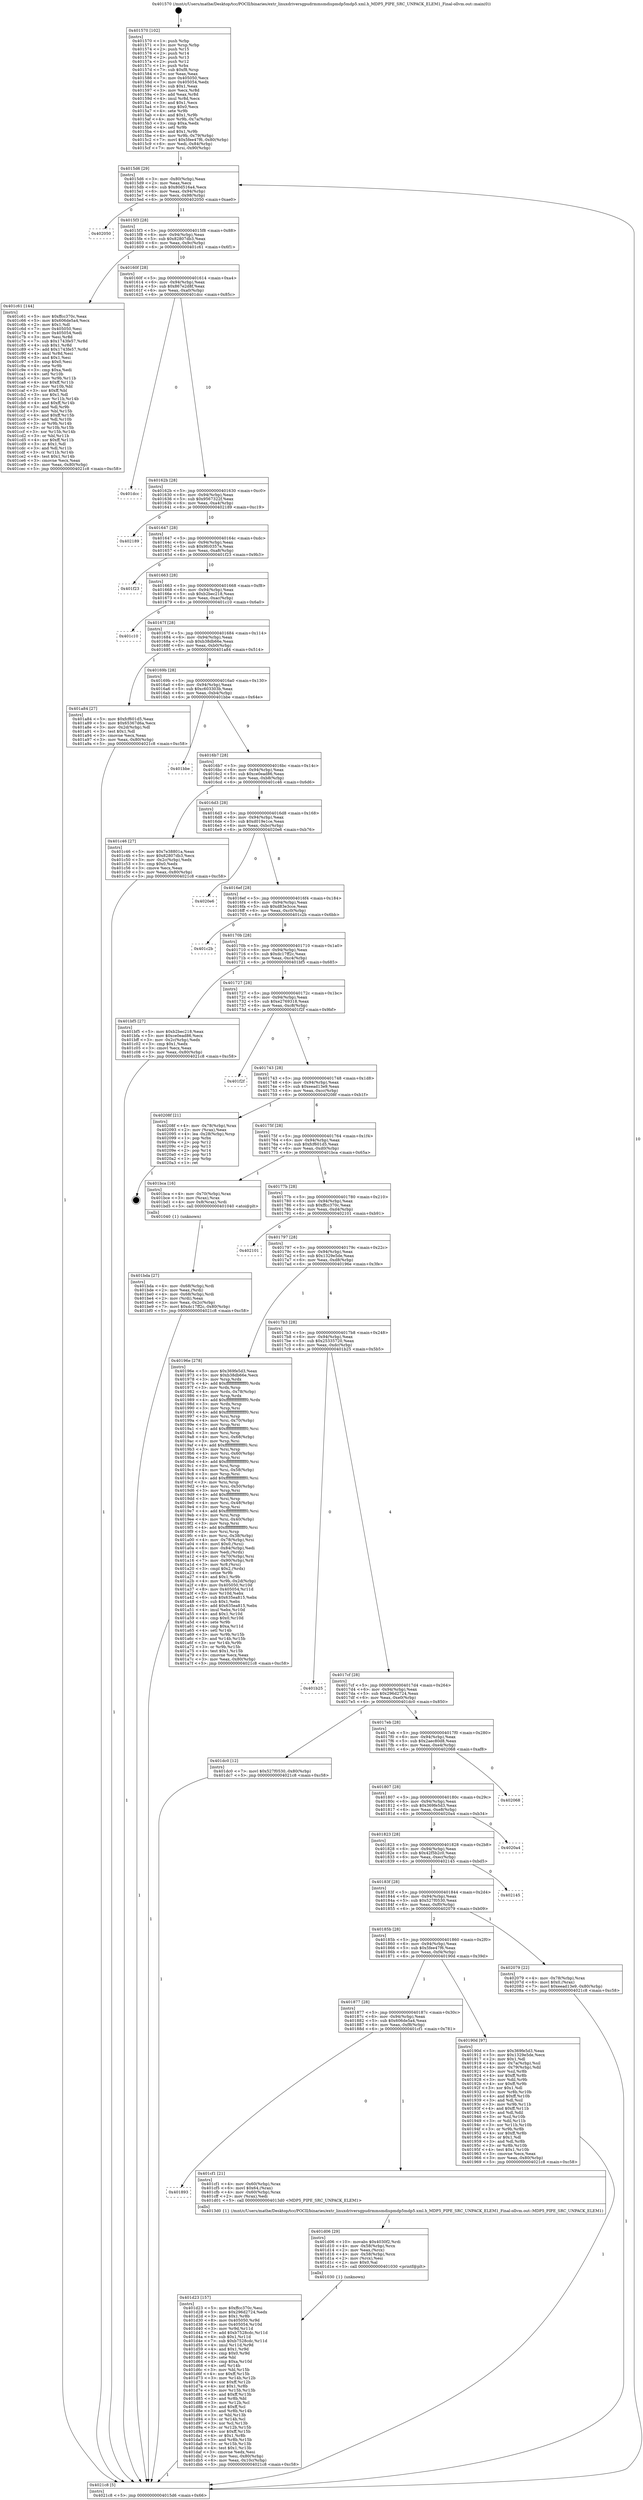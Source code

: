 digraph "0x401570" {
  label = "0x401570 (/mnt/c/Users/mathe/Desktop/tcc/POCII/binaries/extr_linuxdriversgpudrmmsmdispmdp5mdp5.xml.h_MDP5_PIPE_SRC_UNPACK_ELEM1_Final-ollvm.out::main(0))"
  labelloc = "t"
  node[shape=record]

  Entry [label="",width=0.3,height=0.3,shape=circle,fillcolor=black,style=filled]
  "0x4015d6" [label="{
     0x4015d6 [29]\l
     | [instrs]\l
     &nbsp;&nbsp;0x4015d6 \<+3\>: mov -0x80(%rbp),%eax\l
     &nbsp;&nbsp;0x4015d9 \<+2\>: mov %eax,%ecx\l
     &nbsp;&nbsp;0x4015db \<+6\>: sub $0x80d516a4,%ecx\l
     &nbsp;&nbsp;0x4015e1 \<+6\>: mov %eax,-0x94(%rbp)\l
     &nbsp;&nbsp;0x4015e7 \<+6\>: mov %ecx,-0x98(%rbp)\l
     &nbsp;&nbsp;0x4015ed \<+6\>: je 0000000000402050 \<main+0xae0\>\l
  }"]
  "0x402050" [label="{
     0x402050\l
  }", style=dashed]
  "0x4015f3" [label="{
     0x4015f3 [28]\l
     | [instrs]\l
     &nbsp;&nbsp;0x4015f3 \<+5\>: jmp 00000000004015f8 \<main+0x88\>\l
     &nbsp;&nbsp;0x4015f8 \<+6\>: mov -0x94(%rbp),%eax\l
     &nbsp;&nbsp;0x4015fe \<+5\>: sub $0x82807db3,%eax\l
     &nbsp;&nbsp;0x401603 \<+6\>: mov %eax,-0x9c(%rbp)\l
     &nbsp;&nbsp;0x401609 \<+6\>: je 0000000000401c61 \<main+0x6f1\>\l
  }"]
  Exit [label="",width=0.3,height=0.3,shape=circle,fillcolor=black,style=filled,peripheries=2]
  "0x401c61" [label="{
     0x401c61 [144]\l
     | [instrs]\l
     &nbsp;&nbsp;0x401c61 \<+5\>: mov $0xffcc370c,%eax\l
     &nbsp;&nbsp;0x401c66 \<+5\>: mov $0x606de5a4,%ecx\l
     &nbsp;&nbsp;0x401c6b \<+2\>: mov $0x1,%dl\l
     &nbsp;&nbsp;0x401c6d \<+7\>: mov 0x405050,%esi\l
     &nbsp;&nbsp;0x401c74 \<+7\>: mov 0x405054,%edi\l
     &nbsp;&nbsp;0x401c7b \<+3\>: mov %esi,%r8d\l
     &nbsp;&nbsp;0x401c7e \<+7\>: sub $0x1743fe57,%r8d\l
     &nbsp;&nbsp;0x401c85 \<+4\>: sub $0x1,%r8d\l
     &nbsp;&nbsp;0x401c89 \<+7\>: add $0x1743fe57,%r8d\l
     &nbsp;&nbsp;0x401c90 \<+4\>: imul %r8d,%esi\l
     &nbsp;&nbsp;0x401c94 \<+3\>: and $0x1,%esi\l
     &nbsp;&nbsp;0x401c97 \<+3\>: cmp $0x0,%esi\l
     &nbsp;&nbsp;0x401c9a \<+4\>: sete %r9b\l
     &nbsp;&nbsp;0x401c9e \<+3\>: cmp $0xa,%edi\l
     &nbsp;&nbsp;0x401ca1 \<+4\>: setl %r10b\l
     &nbsp;&nbsp;0x401ca5 \<+3\>: mov %r9b,%r11b\l
     &nbsp;&nbsp;0x401ca8 \<+4\>: xor $0xff,%r11b\l
     &nbsp;&nbsp;0x401cac \<+3\>: mov %r10b,%bl\l
     &nbsp;&nbsp;0x401caf \<+3\>: xor $0xff,%bl\l
     &nbsp;&nbsp;0x401cb2 \<+3\>: xor $0x1,%dl\l
     &nbsp;&nbsp;0x401cb5 \<+3\>: mov %r11b,%r14b\l
     &nbsp;&nbsp;0x401cb8 \<+4\>: and $0xff,%r14b\l
     &nbsp;&nbsp;0x401cbc \<+3\>: and %dl,%r9b\l
     &nbsp;&nbsp;0x401cbf \<+3\>: mov %bl,%r15b\l
     &nbsp;&nbsp;0x401cc2 \<+4\>: and $0xff,%r15b\l
     &nbsp;&nbsp;0x401cc6 \<+3\>: and %dl,%r10b\l
     &nbsp;&nbsp;0x401cc9 \<+3\>: or %r9b,%r14b\l
     &nbsp;&nbsp;0x401ccc \<+3\>: or %r10b,%r15b\l
     &nbsp;&nbsp;0x401ccf \<+3\>: xor %r15b,%r14b\l
     &nbsp;&nbsp;0x401cd2 \<+3\>: or %bl,%r11b\l
     &nbsp;&nbsp;0x401cd5 \<+4\>: xor $0xff,%r11b\l
     &nbsp;&nbsp;0x401cd9 \<+3\>: or $0x1,%dl\l
     &nbsp;&nbsp;0x401cdc \<+3\>: and %dl,%r11b\l
     &nbsp;&nbsp;0x401cdf \<+3\>: or %r11b,%r14b\l
     &nbsp;&nbsp;0x401ce2 \<+4\>: test $0x1,%r14b\l
     &nbsp;&nbsp;0x401ce6 \<+3\>: cmovne %ecx,%eax\l
     &nbsp;&nbsp;0x401ce9 \<+3\>: mov %eax,-0x80(%rbp)\l
     &nbsp;&nbsp;0x401cec \<+5\>: jmp 00000000004021c8 \<main+0xc58\>\l
  }"]
  "0x40160f" [label="{
     0x40160f [28]\l
     | [instrs]\l
     &nbsp;&nbsp;0x40160f \<+5\>: jmp 0000000000401614 \<main+0xa4\>\l
     &nbsp;&nbsp;0x401614 \<+6\>: mov -0x94(%rbp),%eax\l
     &nbsp;&nbsp;0x40161a \<+5\>: sub $0x867e2d8f,%eax\l
     &nbsp;&nbsp;0x40161f \<+6\>: mov %eax,-0xa0(%rbp)\l
     &nbsp;&nbsp;0x401625 \<+6\>: je 0000000000401dcc \<main+0x85c\>\l
  }"]
  "0x401d23" [label="{
     0x401d23 [157]\l
     | [instrs]\l
     &nbsp;&nbsp;0x401d23 \<+5\>: mov $0xffcc370c,%esi\l
     &nbsp;&nbsp;0x401d28 \<+5\>: mov $0x296d2724,%edx\l
     &nbsp;&nbsp;0x401d2d \<+3\>: mov $0x1,%r8b\l
     &nbsp;&nbsp;0x401d30 \<+8\>: mov 0x405050,%r9d\l
     &nbsp;&nbsp;0x401d38 \<+8\>: mov 0x405054,%r10d\l
     &nbsp;&nbsp;0x401d40 \<+3\>: mov %r9d,%r11d\l
     &nbsp;&nbsp;0x401d43 \<+7\>: add $0xb7528cdc,%r11d\l
     &nbsp;&nbsp;0x401d4a \<+4\>: sub $0x1,%r11d\l
     &nbsp;&nbsp;0x401d4e \<+7\>: sub $0xb7528cdc,%r11d\l
     &nbsp;&nbsp;0x401d55 \<+4\>: imul %r11d,%r9d\l
     &nbsp;&nbsp;0x401d59 \<+4\>: and $0x1,%r9d\l
     &nbsp;&nbsp;0x401d5d \<+4\>: cmp $0x0,%r9d\l
     &nbsp;&nbsp;0x401d61 \<+3\>: sete %bl\l
     &nbsp;&nbsp;0x401d64 \<+4\>: cmp $0xa,%r10d\l
     &nbsp;&nbsp;0x401d68 \<+4\>: setl %r14b\l
     &nbsp;&nbsp;0x401d6c \<+3\>: mov %bl,%r15b\l
     &nbsp;&nbsp;0x401d6f \<+4\>: xor $0xff,%r15b\l
     &nbsp;&nbsp;0x401d73 \<+3\>: mov %r14b,%r12b\l
     &nbsp;&nbsp;0x401d76 \<+4\>: xor $0xff,%r12b\l
     &nbsp;&nbsp;0x401d7a \<+4\>: xor $0x1,%r8b\l
     &nbsp;&nbsp;0x401d7e \<+3\>: mov %r15b,%r13b\l
     &nbsp;&nbsp;0x401d81 \<+4\>: and $0xff,%r13b\l
     &nbsp;&nbsp;0x401d85 \<+3\>: and %r8b,%bl\l
     &nbsp;&nbsp;0x401d88 \<+3\>: mov %r12b,%cl\l
     &nbsp;&nbsp;0x401d8b \<+3\>: and $0xff,%cl\l
     &nbsp;&nbsp;0x401d8e \<+3\>: and %r8b,%r14b\l
     &nbsp;&nbsp;0x401d91 \<+3\>: or %bl,%r13b\l
     &nbsp;&nbsp;0x401d94 \<+3\>: or %r14b,%cl\l
     &nbsp;&nbsp;0x401d97 \<+3\>: xor %cl,%r13b\l
     &nbsp;&nbsp;0x401d9a \<+3\>: or %r12b,%r15b\l
     &nbsp;&nbsp;0x401d9d \<+4\>: xor $0xff,%r15b\l
     &nbsp;&nbsp;0x401da1 \<+4\>: or $0x1,%r8b\l
     &nbsp;&nbsp;0x401da5 \<+3\>: and %r8b,%r15b\l
     &nbsp;&nbsp;0x401da8 \<+3\>: or %r15b,%r13b\l
     &nbsp;&nbsp;0x401dab \<+4\>: test $0x1,%r13b\l
     &nbsp;&nbsp;0x401daf \<+3\>: cmovne %edx,%esi\l
     &nbsp;&nbsp;0x401db2 \<+3\>: mov %esi,-0x80(%rbp)\l
     &nbsp;&nbsp;0x401db5 \<+6\>: mov %eax,-0x10c(%rbp)\l
     &nbsp;&nbsp;0x401dbb \<+5\>: jmp 00000000004021c8 \<main+0xc58\>\l
  }"]
  "0x401dcc" [label="{
     0x401dcc\l
  }", style=dashed]
  "0x40162b" [label="{
     0x40162b [28]\l
     | [instrs]\l
     &nbsp;&nbsp;0x40162b \<+5\>: jmp 0000000000401630 \<main+0xc0\>\l
     &nbsp;&nbsp;0x401630 \<+6\>: mov -0x94(%rbp),%eax\l
     &nbsp;&nbsp;0x401636 \<+5\>: sub $0x9567322f,%eax\l
     &nbsp;&nbsp;0x40163b \<+6\>: mov %eax,-0xa4(%rbp)\l
     &nbsp;&nbsp;0x401641 \<+6\>: je 0000000000402189 \<main+0xc19\>\l
  }"]
  "0x401d06" [label="{
     0x401d06 [29]\l
     | [instrs]\l
     &nbsp;&nbsp;0x401d06 \<+10\>: movabs $0x4030f2,%rdi\l
     &nbsp;&nbsp;0x401d10 \<+4\>: mov -0x58(%rbp),%rcx\l
     &nbsp;&nbsp;0x401d14 \<+2\>: mov %eax,(%rcx)\l
     &nbsp;&nbsp;0x401d16 \<+4\>: mov -0x58(%rbp),%rcx\l
     &nbsp;&nbsp;0x401d1a \<+2\>: mov (%rcx),%esi\l
     &nbsp;&nbsp;0x401d1c \<+2\>: mov $0x0,%al\l
     &nbsp;&nbsp;0x401d1e \<+5\>: call 0000000000401030 \<printf@plt\>\l
     | [calls]\l
     &nbsp;&nbsp;0x401030 \{1\} (unknown)\l
  }"]
  "0x402189" [label="{
     0x402189\l
  }", style=dashed]
  "0x401647" [label="{
     0x401647 [28]\l
     | [instrs]\l
     &nbsp;&nbsp;0x401647 \<+5\>: jmp 000000000040164c \<main+0xdc\>\l
     &nbsp;&nbsp;0x40164c \<+6\>: mov -0x94(%rbp),%eax\l
     &nbsp;&nbsp;0x401652 \<+5\>: sub $0x9fc0357e,%eax\l
     &nbsp;&nbsp;0x401657 \<+6\>: mov %eax,-0xa8(%rbp)\l
     &nbsp;&nbsp;0x40165d \<+6\>: je 0000000000401f23 \<main+0x9b3\>\l
  }"]
  "0x401893" [label="{
     0x401893\l
  }", style=dashed]
  "0x401f23" [label="{
     0x401f23\l
  }", style=dashed]
  "0x401663" [label="{
     0x401663 [28]\l
     | [instrs]\l
     &nbsp;&nbsp;0x401663 \<+5\>: jmp 0000000000401668 \<main+0xf8\>\l
     &nbsp;&nbsp;0x401668 \<+6\>: mov -0x94(%rbp),%eax\l
     &nbsp;&nbsp;0x40166e \<+5\>: sub $0xb2bec218,%eax\l
     &nbsp;&nbsp;0x401673 \<+6\>: mov %eax,-0xac(%rbp)\l
     &nbsp;&nbsp;0x401679 \<+6\>: je 0000000000401c10 \<main+0x6a0\>\l
  }"]
  "0x401cf1" [label="{
     0x401cf1 [21]\l
     | [instrs]\l
     &nbsp;&nbsp;0x401cf1 \<+4\>: mov -0x60(%rbp),%rax\l
     &nbsp;&nbsp;0x401cf5 \<+6\>: movl $0x64,(%rax)\l
     &nbsp;&nbsp;0x401cfb \<+4\>: mov -0x60(%rbp),%rax\l
     &nbsp;&nbsp;0x401cff \<+2\>: mov (%rax),%edi\l
     &nbsp;&nbsp;0x401d01 \<+5\>: call 00000000004013d0 \<MDP5_PIPE_SRC_UNPACK_ELEM1\>\l
     | [calls]\l
     &nbsp;&nbsp;0x4013d0 \{1\} (/mnt/c/Users/mathe/Desktop/tcc/POCII/binaries/extr_linuxdriversgpudrmmsmdispmdp5mdp5.xml.h_MDP5_PIPE_SRC_UNPACK_ELEM1_Final-ollvm.out::MDP5_PIPE_SRC_UNPACK_ELEM1)\l
  }"]
  "0x401c10" [label="{
     0x401c10\l
  }", style=dashed]
  "0x40167f" [label="{
     0x40167f [28]\l
     | [instrs]\l
     &nbsp;&nbsp;0x40167f \<+5\>: jmp 0000000000401684 \<main+0x114\>\l
     &nbsp;&nbsp;0x401684 \<+6\>: mov -0x94(%rbp),%eax\l
     &nbsp;&nbsp;0x40168a \<+5\>: sub $0xb38db66e,%eax\l
     &nbsp;&nbsp;0x40168f \<+6\>: mov %eax,-0xb0(%rbp)\l
     &nbsp;&nbsp;0x401695 \<+6\>: je 0000000000401a84 \<main+0x514\>\l
  }"]
  "0x401bda" [label="{
     0x401bda [27]\l
     | [instrs]\l
     &nbsp;&nbsp;0x401bda \<+4\>: mov -0x68(%rbp),%rdi\l
     &nbsp;&nbsp;0x401bde \<+2\>: mov %eax,(%rdi)\l
     &nbsp;&nbsp;0x401be0 \<+4\>: mov -0x68(%rbp),%rdi\l
     &nbsp;&nbsp;0x401be4 \<+2\>: mov (%rdi),%eax\l
     &nbsp;&nbsp;0x401be6 \<+3\>: mov %eax,-0x2c(%rbp)\l
     &nbsp;&nbsp;0x401be9 \<+7\>: movl $0xdc17ff2c,-0x80(%rbp)\l
     &nbsp;&nbsp;0x401bf0 \<+5\>: jmp 00000000004021c8 \<main+0xc58\>\l
  }"]
  "0x401a84" [label="{
     0x401a84 [27]\l
     | [instrs]\l
     &nbsp;&nbsp;0x401a84 \<+5\>: mov $0xfcf601d5,%eax\l
     &nbsp;&nbsp;0x401a89 \<+5\>: mov $0x65367d6a,%ecx\l
     &nbsp;&nbsp;0x401a8e \<+3\>: mov -0x2d(%rbp),%dl\l
     &nbsp;&nbsp;0x401a91 \<+3\>: test $0x1,%dl\l
     &nbsp;&nbsp;0x401a94 \<+3\>: cmovne %ecx,%eax\l
     &nbsp;&nbsp;0x401a97 \<+3\>: mov %eax,-0x80(%rbp)\l
     &nbsp;&nbsp;0x401a9a \<+5\>: jmp 00000000004021c8 \<main+0xc58\>\l
  }"]
  "0x40169b" [label="{
     0x40169b [28]\l
     | [instrs]\l
     &nbsp;&nbsp;0x40169b \<+5\>: jmp 00000000004016a0 \<main+0x130\>\l
     &nbsp;&nbsp;0x4016a0 \<+6\>: mov -0x94(%rbp),%eax\l
     &nbsp;&nbsp;0x4016a6 \<+5\>: sub $0xc603303b,%eax\l
     &nbsp;&nbsp;0x4016ab \<+6\>: mov %eax,-0xb4(%rbp)\l
     &nbsp;&nbsp;0x4016b1 \<+6\>: je 0000000000401bbe \<main+0x64e\>\l
  }"]
  "0x401570" [label="{
     0x401570 [102]\l
     | [instrs]\l
     &nbsp;&nbsp;0x401570 \<+1\>: push %rbp\l
     &nbsp;&nbsp;0x401571 \<+3\>: mov %rsp,%rbp\l
     &nbsp;&nbsp;0x401574 \<+2\>: push %r15\l
     &nbsp;&nbsp;0x401576 \<+2\>: push %r14\l
     &nbsp;&nbsp;0x401578 \<+2\>: push %r13\l
     &nbsp;&nbsp;0x40157a \<+2\>: push %r12\l
     &nbsp;&nbsp;0x40157c \<+1\>: push %rbx\l
     &nbsp;&nbsp;0x40157d \<+7\>: sub $0xf8,%rsp\l
     &nbsp;&nbsp;0x401584 \<+2\>: xor %eax,%eax\l
     &nbsp;&nbsp;0x401586 \<+7\>: mov 0x405050,%ecx\l
     &nbsp;&nbsp;0x40158d \<+7\>: mov 0x405054,%edx\l
     &nbsp;&nbsp;0x401594 \<+3\>: sub $0x1,%eax\l
     &nbsp;&nbsp;0x401597 \<+3\>: mov %ecx,%r8d\l
     &nbsp;&nbsp;0x40159a \<+3\>: add %eax,%r8d\l
     &nbsp;&nbsp;0x40159d \<+4\>: imul %r8d,%ecx\l
     &nbsp;&nbsp;0x4015a1 \<+3\>: and $0x1,%ecx\l
     &nbsp;&nbsp;0x4015a4 \<+3\>: cmp $0x0,%ecx\l
     &nbsp;&nbsp;0x4015a7 \<+4\>: sete %r9b\l
     &nbsp;&nbsp;0x4015ab \<+4\>: and $0x1,%r9b\l
     &nbsp;&nbsp;0x4015af \<+4\>: mov %r9b,-0x7a(%rbp)\l
     &nbsp;&nbsp;0x4015b3 \<+3\>: cmp $0xa,%edx\l
     &nbsp;&nbsp;0x4015b6 \<+4\>: setl %r9b\l
     &nbsp;&nbsp;0x4015ba \<+4\>: and $0x1,%r9b\l
     &nbsp;&nbsp;0x4015be \<+4\>: mov %r9b,-0x79(%rbp)\l
     &nbsp;&nbsp;0x4015c2 \<+7\>: movl $0x5fee47f6,-0x80(%rbp)\l
     &nbsp;&nbsp;0x4015c9 \<+6\>: mov %edi,-0x84(%rbp)\l
     &nbsp;&nbsp;0x4015cf \<+7\>: mov %rsi,-0x90(%rbp)\l
  }"]
  "0x401bbe" [label="{
     0x401bbe\l
  }", style=dashed]
  "0x4016b7" [label="{
     0x4016b7 [28]\l
     | [instrs]\l
     &nbsp;&nbsp;0x4016b7 \<+5\>: jmp 00000000004016bc \<main+0x14c\>\l
     &nbsp;&nbsp;0x4016bc \<+6\>: mov -0x94(%rbp),%eax\l
     &nbsp;&nbsp;0x4016c2 \<+5\>: sub $0xce0ead86,%eax\l
     &nbsp;&nbsp;0x4016c7 \<+6\>: mov %eax,-0xb8(%rbp)\l
     &nbsp;&nbsp;0x4016cd \<+6\>: je 0000000000401c46 \<main+0x6d6\>\l
  }"]
  "0x4021c8" [label="{
     0x4021c8 [5]\l
     | [instrs]\l
     &nbsp;&nbsp;0x4021c8 \<+5\>: jmp 00000000004015d6 \<main+0x66\>\l
  }"]
  "0x401c46" [label="{
     0x401c46 [27]\l
     | [instrs]\l
     &nbsp;&nbsp;0x401c46 \<+5\>: mov $0x7e38801a,%eax\l
     &nbsp;&nbsp;0x401c4b \<+5\>: mov $0x82807db3,%ecx\l
     &nbsp;&nbsp;0x401c50 \<+3\>: mov -0x2c(%rbp),%edx\l
     &nbsp;&nbsp;0x401c53 \<+3\>: cmp $0x0,%edx\l
     &nbsp;&nbsp;0x401c56 \<+3\>: cmove %ecx,%eax\l
     &nbsp;&nbsp;0x401c59 \<+3\>: mov %eax,-0x80(%rbp)\l
     &nbsp;&nbsp;0x401c5c \<+5\>: jmp 00000000004021c8 \<main+0xc58\>\l
  }"]
  "0x4016d3" [label="{
     0x4016d3 [28]\l
     | [instrs]\l
     &nbsp;&nbsp;0x4016d3 \<+5\>: jmp 00000000004016d8 \<main+0x168\>\l
     &nbsp;&nbsp;0x4016d8 \<+6\>: mov -0x94(%rbp),%eax\l
     &nbsp;&nbsp;0x4016de \<+5\>: sub $0xd019e1ce,%eax\l
     &nbsp;&nbsp;0x4016e3 \<+6\>: mov %eax,-0xbc(%rbp)\l
     &nbsp;&nbsp;0x4016e9 \<+6\>: je 00000000004020e6 \<main+0xb76\>\l
  }"]
  "0x401877" [label="{
     0x401877 [28]\l
     | [instrs]\l
     &nbsp;&nbsp;0x401877 \<+5\>: jmp 000000000040187c \<main+0x30c\>\l
     &nbsp;&nbsp;0x40187c \<+6\>: mov -0x94(%rbp),%eax\l
     &nbsp;&nbsp;0x401882 \<+5\>: sub $0x606de5a4,%eax\l
     &nbsp;&nbsp;0x401887 \<+6\>: mov %eax,-0xf8(%rbp)\l
     &nbsp;&nbsp;0x40188d \<+6\>: je 0000000000401cf1 \<main+0x781\>\l
  }"]
  "0x4020e6" [label="{
     0x4020e6\l
  }", style=dashed]
  "0x4016ef" [label="{
     0x4016ef [28]\l
     | [instrs]\l
     &nbsp;&nbsp;0x4016ef \<+5\>: jmp 00000000004016f4 \<main+0x184\>\l
     &nbsp;&nbsp;0x4016f4 \<+6\>: mov -0x94(%rbp),%eax\l
     &nbsp;&nbsp;0x4016fa \<+5\>: sub $0xd83e3cce,%eax\l
     &nbsp;&nbsp;0x4016ff \<+6\>: mov %eax,-0xc0(%rbp)\l
     &nbsp;&nbsp;0x401705 \<+6\>: je 0000000000401c2b \<main+0x6bb\>\l
  }"]
  "0x40190d" [label="{
     0x40190d [97]\l
     | [instrs]\l
     &nbsp;&nbsp;0x40190d \<+5\>: mov $0x369fe5d3,%eax\l
     &nbsp;&nbsp;0x401912 \<+5\>: mov $0x1329e5de,%ecx\l
     &nbsp;&nbsp;0x401917 \<+2\>: mov $0x1,%dl\l
     &nbsp;&nbsp;0x401919 \<+4\>: mov -0x7a(%rbp),%sil\l
     &nbsp;&nbsp;0x40191d \<+4\>: mov -0x79(%rbp),%dil\l
     &nbsp;&nbsp;0x401921 \<+3\>: mov %sil,%r8b\l
     &nbsp;&nbsp;0x401924 \<+4\>: xor $0xff,%r8b\l
     &nbsp;&nbsp;0x401928 \<+3\>: mov %dil,%r9b\l
     &nbsp;&nbsp;0x40192b \<+4\>: xor $0xff,%r9b\l
     &nbsp;&nbsp;0x40192f \<+3\>: xor $0x1,%dl\l
     &nbsp;&nbsp;0x401932 \<+3\>: mov %r8b,%r10b\l
     &nbsp;&nbsp;0x401935 \<+4\>: and $0xff,%r10b\l
     &nbsp;&nbsp;0x401939 \<+3\>: and %dl,%sil\l
     &nbsp;&nbsp;0x40193c \<+3\>: mov %r9b,%r11b\l
     &nbsp;&nbsp;0x40193f \<+4\>: and $0xff,%r11b\l
     &nbsp;&nbsp;0x401943 \<+3\>: and %dl,%dil\l
     &nbsp;&nbsp;0x401946 \<+3\>: or %sil,%r10b\l
     &nbsp;&nbsp;0x401949 \<+3\>: or %dil,%r11b\l
     &nbsp;&nbsp;0x40194c \<+3\>: xor %r11b,%r10b\l
     &nbsp;&nbsp;0x40194f \<+3\>: or %r9b,%r8b\l
     &nbsp;&nbsp;0x401952 \<+4\>: xor $0xff,%r8b\l
     &nbsp;&nbsp;0x401956 \<+3\>: or $0x1,%dl\l
     &nbsp;&nbsp;0x401959 \<+3\>: and %dl,%r8b\l
     &nbsp;&nbsp;0x40195c \<+3\>: or %r8b,%r10b\l
     &nbsp;&nbsp;0x40195f \<+4\>: test $0x1,%r10b\l
     &nbsp;&nbsp;0x401963 \<+3\>: cmovne %ecx,%eax\l
     &nbsp;&nbsp;0x401966 \<+3\>: mov %eax,-0x80(%rbp)\l
     &nbsp;&nbsp;0x401969 \<+5\>: jmp 00000000004021c8 \<main+0xc58\>\l
  }"]
  "0x401c2b" [label="{
     0x401c2b\l
  }", style=dashed]
  "0x40170b" [label="{
     0x40170b [28]\l
     | [instrs]\l
     &nbsp;&nbsp;0x40170b \<+5\>: jmp 0000000000401710 \<main+0x1a0\>\l
     &nbsp;&nbsp;0x401710 \<+6\>: mov -0x94(%rbp),%eax\l
     &nbsp;&nbsp;0x401716 \<+5\>: sub $0xdc17ff2c,%eax\l
     &nbsp;&nbsp;0x40171b \<+6\>: mov %eax,-0xc4(%rbp)\l
     &nbsp;&nbsp;0x401721 \<+6\>: je 0000000000401bf5 \<main+0x685\>\l
  }"]
  "0x40185b" [label="{
     0x40185b [28]\l
     | [instrs]\l
     &nbsp;&nbsp;0x40185b \<+5\>: jmp 0000000000401860 \<main+0x2f0\>\l
     &nbsp;&nbsp;0x401860 \<+6\>: mov -0x94(%rbp),%eax\l
     &nbsp;&nbsp;0x401866 \<+5\>: sub $0x5fee47f6,%eax\l
     &nbsp;&nbsp;0x40186b \<+6\>: mov %eax,-0xf4(%rbp)\l
     &nbsp;&nbsp;0x401871 \<+6\>: je 000000000040190d \<main+0x39d\>\l
  }"]
  "0x401bf5" [label="{
     0x401bf5 [27]\l
     | [instrs]\l
     &nbsp;&nbsp;0x401bf5 \<+5\>: mov $0xb2bec218,%eax\l
     &nbsp;&nbsp;0x401bfa \<+5\>: mov $0xce0ead86,%ecx\l
     &nbsp;&nbsp;0x401bff \<+3\>: mov -0x2c(%rbp),%edx\l
     &nbsp;&nbsp;0x401c02 \<+3\>: cmp $0x1,%edx\l
     &nbsp;&nbsp;0x401c05 \<+3\>: cmovl %ecx,%eax\l
     &nbsp;&nbsp;0x401c08 \<+3\>: mov %eax,-0x80(%rbp)\l
     &nbsp;&nbsp;0x401c0b \<+5\>: jmp 00000000004021c8 \<main+0xc58\>\l
  }"]
  "0x401727" [label="{
     0x401727 [28]\l
     | [instrs]\l
     &nbsp;&nbsp;0x401727 \<+5\>: jmp 000000000040172c \<main+0x1bc\>\l
     &nbsp;&nbsp;0x40172c \<+6\>: mov -0x94(%rbp),%eax\l
     &nbsp;&nbsp;0x401732 \<+5\>: sub $0xe2769318,%eax\l
     &nbsp;&nbsp;0x401737 \<+6\>: mov %eax,-0xc8(%rbp)\l
     &nbsp;&nbsp;0x40173d \<+6\>: je 0000000000401f2f \<main+0x9bf\>\l
  }"]
  "0x402079" [label="{
     0x402079 [22]\l
     | [instrs]\l
     &nbsp;&nbsp;0x402079 \<+4\>: mov -0x78(%rbp),%rax\l
     &nbsp;&nbsp;0x40207d \<+6\>: movl $0x0,(%rax)\l
     &nbsp;&nbsp;0x402083 \<+7\>: movl $0xeead13e9,-0x80(%rbp)\l
     &nbsp;&nbsp;0x40208a \<+5\>: jmp 00000000004021c8 \<main+0xc58\>\l
  }"]
  "0x401f2f" [label="{
     0x401f2f\l
  }", style=dashed]
  "0x401743" [label="{
     0x401743 [28]\l
     | [instrs]\l
     &nbsp;&nbsp;0x401743 \<+5\>: jmp 0000000000401748 \<main+0x1d8\>\l
     &nbsp;&nbsp;0x401748 \<+6\>: mov -0x94(%rbp),%eax\l
     &nbsp;&nbsp;0x40174e \<+5\>: sub $0xeead13e9,%eax\l
     &nbsp;&nbsp;0x401753 \<+6\>: mov %eax,-0xcc(%rbp)\l
     &nbsp;&nbsp;0x401759 \<+6\>: je 000000000040208f \<main+0xb1f\>\l
  }"]
  "0x40183f" [label="{
     0x40183f [28]\l
     | [instrs]\l
     &nbsp;&nbsp;0x40183f \<+5\>: jmp 0000000000401844 \<main+0x2d4\>\l
     &nbsp;&nbsp;0x401844 \<+6\>: mov -0x94(%rbp),%eax\l
     &nbsp;&nbsp;0x40184a \<+5\>: sub $0x527f0530,%eax\l
     &nbsp;&nbsp;0x40184f \<+6\>: mov %eax,-0xf0(%rbp)\l
     &nbsp;&nbsp;0x401855 \<+6\>: je 0000000000402079 \<main+0xb09\>\l
  }"]
  "0x40208f" [label="{
     0x40208f [21]\l
     | [instrs]\l
     &nbsp;&nbsp;0x40208f \<+4\>: mov -0x78(%rbp),%rax\l
     &nbsp;&nbsp;0x402093 \<+2\>: mov (%rax),%eax\l
     &nbsp;&nbsp;0x402095 \<+4\>: lea -0x28(%rbp),%rsp\l
     &nbsp;&nbsp;0x402099 \<+1\>: pop %rbx\l
     &nbsp;&nbsp;0x40209a \<+2\>: pop %r12\l
     &nbsp;&nbsp;0x40209c \<+2\>: pop %r13\l
     &nbsp;&nbsp;0x40209e \<+2\>: pop %r14\l
     &nbsp;&nbsp;0x4020a0 \<+2\>: pop %r15\l
     &nbsp;&nbsp;0x4020a2 \<+1\>: pop %rbp\l
     &nbsp;&nbsp;0x4020a3 \<+1\>: ret\l
  }"]
  "0x40175f" [label="{
     0x40175f [28]\l
     | [instrs]\l
     &nbsp;&nbsp;0x40175f \<+5\>: jmp 0000000000401764 \<main+0x1f4\>\l
     &nbsp;&nbsp;0x401764 \<+6\>: mov -0x94(%rbp),%eax\l
     &nbsp;&nbsp;0x40176a \<+5\>: sub $0xfcf601d5,%eax\l
     &nbsp;&nbsp;0x40176f \<+6\>: mov %eax,-0xd0(%rbp)\l
     &nbsp;&nbsp;0x401775 \<+6\>: je 0000000000401bca \<main+0x65a\>\l
  }"]
  "0x402145" [label="{
     0x402145\l
  }", style=dashed]
  "0x401bca" [label="{
     0x401bca [16]\l
     | [instrs]\l
     &nbsp;&nbsp;0x401bca \<+4\>: mov -0x70(%rbp),%rax\l
     &nbsp;&nbsp;0x401bce \<+3\>: mov (%rax),%rax\l
     &nbsp;&nbsp;0x401bd1 \<+4\>: mov 0x8(%rax),%rdi\l
     &nbsp;&nbsp;0x401bd5 \<+5\>: call 0000000000401040 \<atoi@plt\>\l
     | [calls]\l
     &nbsp;&nbsp;0x401040 \{1\} (unknown)\l
  }"]
  "0x40177b" [label="{
     0x40177b [28]\l
     | [instrs]\l
     &nbsp;&nbsp;0x40177b \<+5\>: jmp 0000000000401780 \<main+0x210\>\l
     &nbsp;&nbsp;0x401780 \<+6\>: mov -0x94(%rbp),%eax\l
     &nbsp;&nbsp;0x401786 \<+5\>: sub $0xffcc370c,%eax\l
     &nbsp;&nbsp;0x40178b \<+6\>: mov %eax,-0xd4(%rbp)\l
     &nbsp;&nbsp;0x401791 \<+6\>: je 0000000000402101 \<main+0xb91\>\l
  }"]
  "0x401823" [label="{
     0x401823 [28]\l
     | [instrs]\l
     &nbsp;&nbsp;0x401823 \<+5\>: jmp 0000000000401828 \<main+0x2b8\>\l
     &nbsp;&nbsp;0x401828 \<+6\>: mov -0x94(%rbp),%eax\l
     &nbsp;&nbsp;0x40182e \<+5\>: sub $0x42f5b2c0,%eax\l
     &nbsp;&nbsp;0x401833 \<+6\>: mov %eax,-0xec(%rbp)\l
     &nbsp;&nbsp;0x401839 \<+6\>: je 0000000000402145 \<main+0xbd5\>\l
  }"]
  "0x402101" [label="{
     0x402101\l
  }", style=dashed]
  "0x401797" [label="{
     0x401797 [28]\l
     | [instrs]\l
     &nbsp;&nbsp;0x401797 \<+5\>: jmp 000000000040179c \<main+0x22c\>\l
     &nbsp;&nbsp;0x40179c \<+6\>: mov -0x94(%rbp),%eax\l
     &nbsp;&nbsp;0x4017a2 \<+5\>: sub $0x1329e5de,%eax\l
     &nbsp;&nbsp;0x4017a7 \<+6\>: mov %eax,-0xd8(%rbp)\l
     &nbsp;&nbsp;0x4017ad \<+6\>: je 000000000040196e \<main+0x3fe\>\l
  }"]
  "0x4020a4" [label="{
     0x4020a4\l
  }", style=dashed]
  "0x40196e" [label="{
     0x40196e [278]\l
     | [instrs]\l
     &nbsp;&nbsp;0x40196e \<+5\>: mov $0x369fe5d3,%eax\l
     &nbsp;&nbsp;0x401973 \<+5\>: mov $0xb38db66e,%ecx\l
     &nbsp;&nbsp;0x401978 \<+3\>: mov %rsp,%rdx\l
     &nbsp;&nbsp;0x40197b \<+4\>: add $0xfffffffffffffff0,%rdx\l
     &nbsp;&nbsp;0x40197f \<+3\>: mov %rdx,%rsp\l
     &nbsp;&nbsp;0x401982 \<+4\>: mov %rdx,-0x78(%rbp)\l
     &nbsp;&nbsp;0x401986 \<+3\>: mov %rsp,%rdx\l
     &nbsp;&nbsp;0x401989 \<+4\>: add $0xfffffffffffffff0,%rdx\l
     &nbsp;&nbsp;0x40198d \<+3\>: mov %rdx,%rsp\l
     &nbsp;&nbsp;0x401990 \<+3\>: mov %rsp,%rsi\l
     &nbsp;&nbsp;0x401993 \<+4\>: add $0xfffffffffffffff0,%rsi\l
     &nbsp;&nbsp;0x401997 \<+3\>: mov %rsi,%rsp\l
     &nbsp;&nbsp;0x40199a \<+4\>: mov %rsi,-0x70(%rbp)\l
     &nbsp;&nbsp;0x40199e \<+3\>: mov %rsp,%rsi\l
     &nbsp;&nbsp;0x4019a1 \<+4\>: add $0xfffffffffffffff0,%rsi\l
     &nbsp;&nbsp;0x4019a5 \<+3\>: mov %rsi,%rsp\l
     &nbsp;&nbsp;0x4019a8 \<+4\>: mov %rsi,-0x68(%rbp)\l
     &nbsp;&nbsp;0x4019ac \<+3\>: mov %rsp,%rsi\l
     &nbsp;&nbsp;0x4019af \<+4\>: add $0xfffffffffffffff0,%rsi\l
     &nbsp;&nbsp;0x4019b3 \<+3\>: mov %rsi,%rsp\l
     &nbsp;&nbsp;0x4019b6 \<+4\>: mov %rsi,-0x60(%rbp)\l
     &nbsp;&nbsp;0x4019ba \<+3\>: mov %rsp,%rsi\l
     &nbsp;&nbsp;0x4019bd \<+4\>: add $0xfffffffffffffff0,%rsi\l
     &nbsp;&nbsp;0x4019c1 \<+3\>: mov %rsi,%rsp\l
     &nbsp;&nbsp;0x4019c4 \<+4\>: mov %rsi,-0x58(%rbp)\l
     &nbsp;&nbsp;0x4019c8 \<+3\>: mov %rsp,%rsi\l
     &nbsp;&nbsp;0x4019cb \<+4\>: add $0xfffffffffffffff0,%rsi\l
     &nbsp;&nbsp;0x4019cf \<+3\>: mov %rsi,%rsp\l
     &nbsp;&nbsp;0x4019d2 \<+4\>: mov %rsi,-0x50(%rbp)\l
     &nbsp;&nbsp;0x4019d6 \<+3\>: mov %rsp,%rsi\l
     &nbsp;&nbsp;0x4019d9 \<+4\>: add $0xfffffffffffffff0,%rsi\l
     &nbsp;&nbsp;0x4019dd \<+3\>: mov %rsi,%rsp\l
     &nbsp;&nbsp;0x4019e0 \<+4\>: mov %rsi,-0x48(%rbp)\l
     &nbsp;&nbsp;0x4019e4 \<+3\>: mov %rsp,%rsi\l
     &nbsp;&nbsp;0x4019e7 \<+4\>: add $0xfffffffffffffff0,%rsi\l
     &nbsp;&nbsp;0x4019eb \<+3\>: mov %rsi,%rsp\l
     &nbsp;&nbsp;0x4019ee \<+4\>: mov %rsi,-0x40(%rbp)\l
     &nbsp;&nbsp;0x4019f2 \<+3\>: mov %rsp,%rsi\l
     &nbsp;&nbsp;0x4019f5 \<+4\>: add $0xfffffffffffffff0,%rsi\l
     &nbsp;&nbsp;0x4019f9 \<+3\>: mov %rsi,%rsp\l
     &nbsp;&nbsp;0x4019fc \<+4\>: mov %rsi,-0x38(%rbp)\l
     &nbsp;&nbsp;0x401a00 \<+4\>: mov -0x78(%rbp),%rsi\l
     &nbsp;&nbsp;0x401a04 \<+6\>: movl $0x0,(%rsi)\l
     &nbsp;&nbsp;0x401a0a \<+6\>: mov -0x84(%rbp),%edi\l
     &nbsp;&nbsp;0x401a10 \<+2\>: mov %edi,(%rdx)\l
     &nbsp;&nbsp;0x401a12 \<+4\>: mov -0x70(%rbp),%rsi\l
     &nbsp;&nbsp;0x401a16 \<+7\>: mov -0x90(%rbp),%r8\l
     &nbsp;&nbsp;0x401a1d \<+3\>: mov %r8,(%rsi)\l
     &nbsp;&nbsp;0x401a20 \<+3\>: cmpl $0x2,(%rdx)\l
     &nbsp;&nbsp;0x401a23 \<+4\>: setne %r9b\l
     &nbsp;&nbsp;0x401a27 \<+4\>: and $0x1,%r9b\l
     &nbsp;&nbsp;0x401a2b \<+4\>: mov %r9b,-0x2d(%rbp)\l
     &nbsp;&nbsp;0x401a2f \<+8\>: mov 0x405050,%r10d\l
     &nbsp;&nbsp;0x401a37 \<+8\>: mov 0x405054,%r11d\l
     &nbsp;&nbsp;0x401a3f \<+3\>: mov %r10d,%ebx\l
     &nbsp;&nbsp;0x401a42 \<+6\>: sub $0x635ea815,%ebx\l
     &nbsp;&nbsp;0x401a48 \<+3\>: sub $0x1,%ebx\l
     &nbsp;&nbsp;0x401a4b \<+6\>: add $0x635ea815,%ebx\l
     &nbsp;&nbsp;0x401a51 \<+4\>: imul %ebx,%r10d\l
     &nbsp;&nbsp;0x401a55 \<+4\>: and $0x1,%r10d\l
     &nbsp;&nbsp;0x401a59 \<+4\>: cmp $0x0,%r10d\l
     &nbsp;&nbsp;0x401a5d \<+4\>: sete %r9b\l
     &nbsp;&nbsp;0x401a61 \<+4\>: cmp $0xa,%r11d\l
     &nbsp;&nbsp;0x401a65 \<+4\>: setl %r14b\l
     &nbsp;&nbsp;0x401a69 \<+3\>: mov %r9b,%r15b\l
     &nbsp;&nbsp;0x401a6c \<+3\>: and %r14b,%r15b\l
     &nbsp;&nbsp;0x401a6f \<+3\>: xor %r14b,%r9b\l
     &nbsp;&nbsp;0x401a72 \<+3\>: or %r9b,%r15b\l
     &nbsp;&nbsp;0x401a75 \<+4\>: test $0x1,%r15b\l
     &nbsp;&nbsp;0x401a79 \<+3\>: cmovne %ecx,%eax\l
     &nbsp;&nbsp;0x401a7c \<+3\>: mov %eax,-0x80(%rbp)\l
     &nbsp;&nbsp;0x401a7f \<+5\>: jmp 00000000004021c8 \<main+0xc58\>\l
  }"]
  "0x4017b3" [label="{
     0x4017b3 [28]\l
     | [instrs]\l
     &nbsp;&nbsp;0x4017b3 \<+5\>: jmp 00000000004017b8 \<main+0x248\>\l
     &nbsp;&nbsp;0x4017b8 \<+6\>: mov -0x94(%rbp),%eax\l
     &nbsp;&nbsp;0x4017be \<+5\>: sub $0x25335720,%eax\l
     &nbsp;&nbsp;0x4017c3 \<+6\>: mov %eax,-0xdc(%rbp)\l
     &nbsp;&nbsp;0x4017c9 \<+6\>: je 0000000000401b25 \<main+0x5b5\>\l
  }"]
  "0x401807" [label="{
     0x401807 [28]\l
     | [instrs]\l
     &nbsp;&nbsp;0x401807 \<+5\>: jmp 000000000040180c \<main+0x29c\>\l
     &nbsp;&nbsp;0x40180c \<+6\>: mov -0x94(%rbp),%eax\l
     &nbsp;&nbsp;0x401812 \<+5\>: sub $0x369fe5d3,%eax\l
     &nbsp;&nbsp;0x401817 \<+6\>: mov %eax,-0xe8(%rbp)\l
     &nbsp;&nbsp;0x40181d \<+6\>: je 00000000004020a4 \<main+0xb34\>\l
  }"]
  "0x401b25" [label="{
     0x401b25\l
  }", style=dashed]
  "0x4017cf" [label="{
     0x4017cf [28]\l
     | [instrs]\l
     &nbsp;&nbsp;0x4017cf \<+5\>: jmp 00000000004017d4 \<main+0x264\>\l
     &nbsp;&nbsp;0x4017d4 \<+6\>: mov -0x94(%rbp),%eax\l
     &nbsp;&nbsp;0x4017da \<+5\>: sub $0x296d2724,%eax\l
     &nbsp;&nbsp;0x4017df \<+6\>: mov %eax,-0xe0(%rbp)\l
     &nbsp;&nbsp;0x4017e5 \<+6\>: je 0000000000401dc0 \<main+0x850\>\l
  }"]
  "0x402068" [label="{
     0x402068\l
  }", style=dashed]
  "0x401dc0" [label="{
     0x401dc0 [12]\l
     | [instrs]\l
     &nbsp;&nbsp;0x401dc0 \<+7\>: movl $0x527f0530,-0x80(%rbp)\l
     &nbsp;&nbsp;0x401dc7 \<+5\>: jmp 00000000004021c8 \<main+0xc58\>\l
  }"]
  "0x4017eb" [label="{
     0x4017eb [28]\l
     | [instrs]\l
     &nbsp;&nbsp;0x4017eb \<+5\>: jmp 00000000004017f0 \<main+0x280\>\l
     &nbsp;&nbsp;0x4017f0 \<+6\>: mov -0x94(%rbp),%eax\l
     &nbsp;&nbsp;0x4017f6 \<+5\>: sub $0x2aec80d8,%eax\l
     &nbsp;&nbsp;0x4017fb \<+6\>: mov %eax,-0xe4(%rbp)\l
     &nbsp;&nbsp;0x401801 \<+6\>: je 0000000000402068 \<main+0xaf8\>\l
  }"]
  Entry -> "0x401570" [label=" 1"]
  "0x4015d6" -> "0x402050" [label=" 0"]
  "0x4015d6" -> "0x4015f3" [label=" 11"]
  "0x40208f" -> Exit [label=" 1"]
  "0x4015f3" -> "0x401c61" [label=" 1"]
  "0x4015f3" -> "0x40160f" [label=" 10"]
  "0x402079" -> "0x4021c8" [label=" 1"]
  "0x40160f" -> "0x401dcc" [label=" 0"]
  "0x40160f" -> "0x40162b" [label=" 10"]
  "0x401dc0" -> "0x4021c8" [label=" 1"]
  "0x40162b" -> "0x402189" [label=" 0"]
  "0x40162b" -> "0x401647" [label=" 10"]
  "0x401d23" -> "0x4021c8" [label=" 1"]
  "0x401647" -> "0x401f23" [label=" 0"]
  "0x401647" -> "0x401663" [label=" 10"]
  "0x401d06" -> "0x401d23" [label=" 1"]
  "0x401663" -> "0x401c10" [label=" 0"]
  "0x401663" -> "0x40167f" [label=" 10"]
  "0x401cf1" -> "0x401d06" [label=" 1"]
  "0x40167f" -> "0x401a84" [label=" 1"]
  "0x40167f" -> "0x40169b" [label=" 9"]
  "0x401877" -> "0x401cf1" [label=" 1"]
  "0x40169b" -> "0x401bbe" [label=" 0"]
  "0x40169b" -> "0x4016b7" [label=" 9"]
  "0x401c61" -> "0x4021c8" [label=" 1"]
  "0x4016b7" -> "0x401c46" [label=" 1"]
  "0x4016b7" -> "0x4016d3" [label=" 8"]
  "0x401c46" -> "0x4021c8" [label=" 1"]
  "0x4016d3" -> "0x4020e6" [label=" 0"]
  "0x4016d3" -> "0x4016ef" [label=" 8"]
  "0x401bf5" -> "0x4021c8" [label=" 1"]
  "0x4016ef" -> "0x401c2b" [label=" 0"]
  "0x4016ef" -> "0x40170b" [label=" 8"]
  "0x401bda" -> "0x4021c8" [label=" 1"]
  "0x40170b" -> "0x401bf5" [label=" 1"]
  "0x40170b" -> "0x401727" [label=" 7"]
  "0x401a84" -> "0x4021c8" [label=" 1"]
  "0x401727" -> "0x401f2f" [label=" 0"]
  "0x401727" -> "0x401743" [label=" 7"]
  "0x40196e" -> "0x4021c8" [label=" 1"]
  "0x401743" -> "0x40208f" [label=" 1"]
  "0x401743" -> "0x40175f" [label=" 6"]
  "0x4021c8" -> "0x4015d6" [label=" 10"]
  "0x40175f" -> "0x401bca" [label=" 1"]
  "0x40175f" -> "0x40177b" [label=" 5"]
  "0x401570" -> "0x4015d6" [label=" 1"]
  "0x40177b" -> "0x402101" [label=" 0"]
  "0x40177b" -> "0x401797" [label=" 5"]
  "0x40185b" -> "0x401877" [label=" 1"]
  "0x401797" -> "0x40196e" [label=" 1"]
  "0x401797" -> "0x4017b3" [label=" 4"]
  "0x40185b" -> "0x40190d" [label=" 1"]
  "0x4017b3" -> "0x401b25" [label=" 0"]
  "0x4017b3" -> "0x4017cf" [label=" 4"]
  "0x40183f" -> "0x40185b" [label=" 2"]
  "0x4017cf" -> "0x401dc0" [label=" 1"]
  "0x4017cf" -> "0x4017eb" [label=" 3"]
  "0x40183f" -> "0x402079" [label=" 1"]
  "0x4017eb" -> "0x402068" [label=" 0"]
  "0x4017eb" -> "0x401807" [label=" 3"]
  "0x401bca" -> "0x401bda" [label=" 1"]
  "0x401807" -> "0x4020a4" [label=" 0"]
  "0x401807" -> "0x401823" [label=" 3"]
  "0x40190d" -> "0x4021c8" [label=" 1"]
  "0x401823" -> "0x402145" [label=" 0"]
  "0x401823" -> "0x40183f" [label=" 3"]
  "0x401877" -> "0x401893" [label=" 0"]
}
